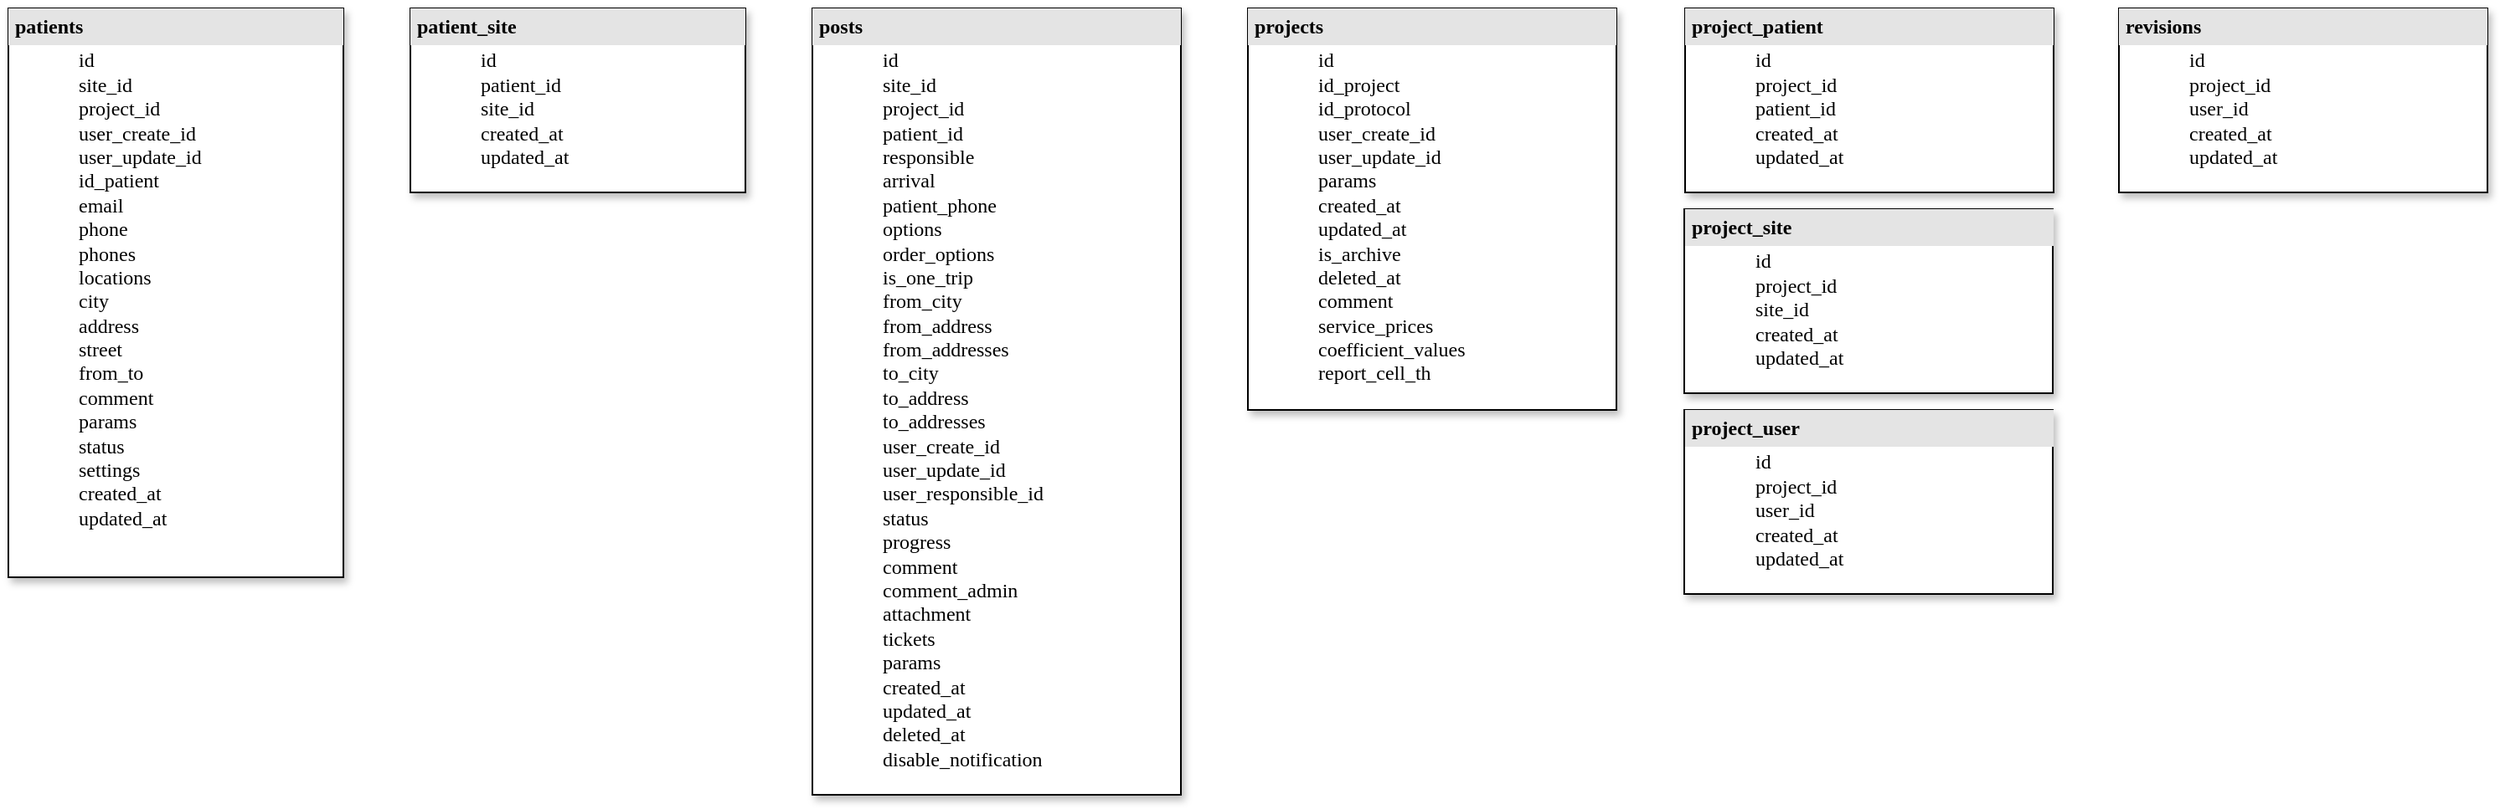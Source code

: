 <mxfile version="20.2.8" type="github">
  <diagram id="SMzGqe-6Oljgj9jPBrSD" name="Сторінка-1">
    <mxGraphModel dx="824" dy="604" grid="1" gridSize="10" guides="1" tooltips="1" connect="1" arrows="1" fold="1" page="1" pageScale="1" pageWidth="827" pageHeight="1169" math="0" shadow="0">
      <root>
        <mxCell id="0" />
        <mxCell id="1" parent="0" />
        <mxCell id="G4onokV0H2-CNhYM9Q8V-1" value="&lt;div style=&quot;box-sizing: border-box ; width: 100% ; background: #e4e4e4 ; padding: 2px&quot;&gt;&lt;div style=&quot;box-sizing: border-box; width: 100%; background-image: initial; background-position: initial; background-size: initial; background-repeat: initial; background-attachment: initial; background-origin: initial; background-clip: initial; padding: 2px;&quot;&gt;&lt;b&gt;patients&lt;/b&gt;&lt;/div&gt;&lt;/div&gt;&lt;table style=&quot;width: 100% ; font-size: 1em&quot; cellpadding=&quot;2&quot; cellspacing=&quot;0&quot;&gt;&lt;tbody&gt;&lt;tr&gt;&lt;td&gt;&lt;blockquote style=&quot;margin: 0px 0px 0px 40px; border: none; padding: 0px;&quot;&gt;&lt;span style=&quot;background-color: initial;&quot;&gt;id&lt;/span&gt;&lt;/blockquote&gt;&lt;blockquote style=&quot;margin: 0px 0px 0px 40px; border: none; padding: 0px;&quot;&gt;&lt;span style=&quot;background-color: initial;&quot;&gt;site_id&lt;br&gt;&lt;/span&gt;&lt;span style=&quot;background-color: initial;&quot;&gt;project_id&lt;br&gt;&lt;/span&gt;&lt;span style=&quot;background-color: initial;&quot;&gt;user_create_id&lt;br&gt;&lt;/span&gt;&lt;span style=&quot;background-color: initial;&quot;&gt;user_update_id&lt;br&gt;&lt;/span&gt;&lt;span style=&quot;background-color: initial;&quot;&gt;id_patient&amp;nbsp;&lt;br&gt;&lt;/span&gt;&lt;span style=&quot;background-color: initial;&quot;&gt;email&lt;br&gt;&lt;/span&gt;&lt;span style=&quot;background-color: initial;&quot;&gt;phone&lt;br&gt;&lt;/span&gt;&lt;span style=&quot;background-color: initial;&quot;&gt;phones&lt;br&gt;&lt;/span&gt;&lt;span style=&quot;background-color: initial;&quot;&gt;locations&lt;br&gt;&lt;/span&gt;&lt;span style=&quot;background-color: initial;&quot;&gt;city&lt;br&gt;&lt;/span&gt;&lt;span style=&quot;background-color: initial;&quot;&gt;address&lt;br&gt;&lt;/span&gt;&lt;span style=&quot;background-color: initial;&quot;&gt;street&lt;br&gt;&lt;/span&gt;&lt;span style=&quot;background-color: initial;&quot;&gt;from_to&lt;br&gt;&lt;/span&gt;&lt;span style=&quot;background-color: initial;&quot;&gt;comment&lt;br&gt;&lt;/span&gt;&lt;span style=&quot;background-color: initial;&quot;&gt;params&lt;br&gt;&lt;/span&gt;&lt;span style=&quot;background-color: initial;&quot;&gt;status&lt;br&gt;&lt;/span&gt;&lt;span style=&quot;background-color: initial;&quot;&gt;settings&lt;br&gt;&lt;/span&gt;&lt;span style=&quot;background-color: initial;&quot;&gt;created_at&lt;/span&gt;&lt;div&gt;updated_at&lt;/div&gt;&lt;/blockquote&gt;&lt;/td&gt;&lt;td&gt;&lt;/td&gt;&lt;/tr&gt;&lt;/tbody&gt;&lt;/table&gt;" style="verticalAlign=top;align=left;overflow=fill;html=1;rounded=0;shadow=1;comic=0;labelBackgroundColor=none;strokeWidth=1;fontFamily=Verdana;fontSize=12" parent="1" vertex="1">
          <mxGeometry x="130" y="180" width="200" height="340" as="geometry" />
        </mxCell>
        <mxCell id="vU3X-RxJvxoB5H2MKctx-15" value="&lt;div style=&quot;box-sizing: border-box ; width: 100% ; background: #e4e4e4 ; padding: 2px&quot;&gt;&lt;div style=&quot;box-sizing: border-box; width: 100%; background-image: initial; background-position: initial; background-size: initial; background-repeat: initial; background-attachment: initial; background-origin: initial; background-clip: initial; padding: 2px;&quot;&gt;&lt;b&gt;patient_site&lt;/b&gt;&lt;br&gt;&lt;/div&gt;&lt;/div&gt;&lt;table style=&quot;width: 100% ; font-size: 1em&quot; cellpadding=&quot;2&quot; cellspacing=&quot;0&quot;&gt;&lt;tbody&gt;&lt;tr&gt;&lt;td&gt;&lt;blockquote style=&quot;margin: 0px 0px 0px 40px; border: none; padding: 0px;&quot;&gt;id&amp;nbsp;&lt;/blockquote&gt;&lt;blockquote style=&quot;margin: 0px 0px 0px 40px; border: none; padding: 0px;&quot;&gt;patient_id&lt;/blockquote&gt;&lt;blockquote style=&quot;margin: 0px 0px 0px 40px; border: none; padding: 0px;&quot;&gt;site_id&lt;/blockquote&gt;&lt;blockquote style=&quot;margin: 0px 0px 0px 40px; border: none; padding: 0px;&quot;&gt;created_at&lt;/blockquote&gt;&lt;blockquote style=&quot;margin: 0px 0px 0px 40px; border: none; padding: 0px;&quot;&gt;&lt;span style=&quot;background-color: initial; font-size: 1em;&quot;&gt;updated_at&lt;/span&gt;&lt;/blockquote&gt;&lt;/td&gt;&lt;/tr&gt;&lt;/tbody&gt;&lt;/table&gt;" style="verticalAlign=top;align=left;overflow=fill;html=1;rounded=0;shadow=1;comic=0;labelBackgroundColor=none;strokeWidth=1;fontFamily=Verdana;fontSize=12" vertex="1" parent="1">
          <mxGeometry x="370" y="180" width="200" height="110" as="geometry" />
        </mxCell>
        <mxCell id="vU3X-RxJvxoB5H2MKctx-17" value="&lt;div style=&quot;box-sizing: border-box ; width: 100% ; background: #e4e4e4 ; padding: 2px&quot;&gt;&lt;div style=&quot;box-sizing: border-box; width: 100%; background-image: initial; background-position: initial; background-size: initial; background-repeat: initial; background-attachment: initial; background-origin: initial; background-clip: initial; padding: 2px;&quot;&gt;&lt;b&gt;posts&lt;/b&gt;&lt;br&gt;&lt;/div&gt;&lt;/div&gt;&lt;table style=&quot;width: 100% ; font-size: 1em&quot; cellpadding=&quot;2&quot; cellspacing=&quot;0&quot;&gt;&lt;tbody&gt;&lt;tr&gt;&lt;td&gt;&lt;blockquote style=&quot;margin: 0px 0px 0px 40px; border: none; padding: 0px;&quot;&gt;id&amp;nbsp;&lt;/blockquote&gt;&lt;blockquote style=&quot;margin: 0px 0px 0px 40px; border: none; padding: 0px;&quot;&gt;&lt;span style=&quot;font-size: 1em; background-color: initial;&quot;&gt;site_id&lt;/span&gt;&lt;/blockquote&gt;&lt;blockquote style=&quot;margin: 0px 0px 0px 40px; border: none; padding: 0px;&quot;&gt;&lt;span style=&quot;font-size: 1em; background-color: initial;&quot;&gt;project_id&lt;/span&gt;&lt;/blockquote&gt;&lt;blockquote style=&quot;margin: 0px 0px 0px 40px; border: none; padding: 0px;&quot;&gt;&lt;span style=&quot;font-size: 1em; background-color: initial;&quot;&gt;patient_id&amp;nbsp;&lt;/span&gt;&lt;/blockquote&gt;&lt;blockquote style=&quot;margin: 0px 0px 0px 40px; border: none; padding: 0px;&quot;&gt;&lt;span style=&quot;font-size: 1em; background-color: initial;&quot;&gt;responsible&lt;/span&gt;&lt;/blockquote&gt;&lt;blockquote style=&quot;margin: 0px 0px 0px 40px; border: none; padding: 0px;&quot;&gt;&lt;span style=&quot;font-size: 1em; background-color: initial;&quot;&gt;arrival&lt;/span&gt;&lt;/blockquote&gt;&lt;blockquote style=&quot;margin: 0px 0px 0px 40px; border: none; padding: 0px;&quot;&gt;&lt;span style=&quot;font-size: 1em; background-color: initial;&quot;&gt;patient_phone&lt;/span&gt;&lt;/blockquote&gt;&lt;blockquote style=&quot;margin: 0px 0px 0px 40px; border: none; padding: 0px;&quot;&gt;&lt;span style=&quot;font-size: 1em; background-color: initial;&quot;&gt;options&lt;/span&gt;&lt;/blockquote&gt;&lt;blockquote style=&quot;margin: 0px 0px 0px 40px; border: none; padding: 0px;&quot;&gt;&lt;span style=&quot;font-size: 1em; background-color: initial;&quot;&gt;order_options&lt;/span&gt;&lt;/blockquote&gt;&lt;blockquote style=&quot;margin: 0px 0px 0px 40px; border: none; padding: 0px;&quot;&gt;&lt;span style=&quot;font-size: 1em; background-color: initial;&quot;&gt;is_one_trip&lt;/span&gt;&lt;/blockquote&gt;&lt;blockquote style=&quot;margin: 0px 0px 0px 40px; border: none; padding: 0px;&quot;&gt;&lt;span style=&quot;font-size: 1em; background-color: initial;&quot;&gt;from_city&lt;/span&gt;&lt;/blockquote&gt;&lt;blockquote style=&quot;margin: 0px 0px 0px 40px; border: none; padding: 0px;&quot;&gt;&lt;span style=&quot;background-color: initial; font-size: 1em;&quot;&gt;from_address&lt;/span&gt;&lt;/blockquote&gt;&lt;blockquote style=&quot;margin: 0px 0px 0px 40px; border: none; padding: 0px;&quot;&gt;&lt;span style=&quot;font-size: 1em; background-color: initial;&quot;&gt;from_addresses&lt;/span&gt;&lt;/blockquote&gt;&lt;blockquote style=&quot;margin: 0px 0px 0px 40px; border: none; padding: 0px;&quot;&gt;&lt;span style=&quot;font-size: 1em; background-color: initial;&quot;&gt;to_city&lt;/span&gt;&lt;/blockquote&gt;&lt;blockquote style=&quot;margin: 0px 0px 0px 40px; border: none; padding: 0px;&quot;&gt;&lt;span style=&quot;font-size: 1em; background-color: initial;&quot;&gt;to_address&lt;/span&gt;&lt;/blockquote&gt;&lt;blockquote style=&quot;margin: 0px 0px 0px 40px; border: none; padding: 0px;&quot;&gt;&lt;span style=&quot;font-size: 1em; background-color: initial;&quot;&gt;to_addresses&lt;/span&gt;&lt;/blockquote&gt;&lt;blockquote style=&quot;margin: 0px 0px 0px 40px; border: none; padding: 0px;&quot;&gt;&lt;span style=&quot;font-size: 1em; background-color: initial;&quot;&gt;user_create_id&amp;nbsp;&lt;/span&gt;&lt;/blockquote&gt;&lt;blockquote style=&quot;margin: 0px 0px 0px 40px; border: none; padding: 0px;&quot;&gt;&lt;span style=&quot;font-size: 1em; background-color: initial;&quot;&gt;user_update_id&lt;/span&gt;&lt;/blockquote&gt;&lt;blockquote style=&quot;margin: 0px 0px 0px 40px; border: none; padding: 0px;&quot;&gt;&lt;span style=&quot;font-size: 1em; background-color: initial;&quot;&gt;user_responsible_id&lt;/span&gt;&lt;/blockquote&gt;&lt;blockquote style=&quot;margin: 0px 0px 0px 40px; border: none; padding: 0px;&quot;&gt;&lt;span style=&quot;font-size: 1em; background-color: initial;&quot;&gt;status&lt;/span&gt;&lt;/blockquote&gt;&lt;blockquote style=&quot;margin: 0px 0px 0px 40px; border: none; padding: 0px;&quot;&gt;&lt;span style=&quot;font-size: 1em; background-color: initial;&quot;&gt;progress&lt;/span&gt;&lt;/blockquote&gt;&lt;blockquote style=&quot;margin: 0px 0px 0px 40px; border: none; padding: 0px;&quot;&gt;&lt;span style=&quot;font-size: 1em; background-color: initial;&quot;&gt;comment&lt;/span&gt;&lt;/blockquote&gt;&lt;blockquote style=&quot;margin: 0px 0px 0px 40px; border: none; padding: 0px;&quot;&gt;&lt;span style=&quot;font-size: 1em; background-color: initial;&quot;&gt;comment_admin&lt;/span&gt;&lt;/blockquote&gt;&lt;blockquote style=&quot;margin: 0px 0px 0px 40px; border: none; padding: 0px;&quot;&gt;&lt;span style=&quot;font-size: 1em; background-color: initial;&quot;&gt;attachment&lt;/span&gt;&lt;/blockquote&gt;&lt;blockquote style=&quot;margin: 0px 0px 0px 40px; border: none; padding: 0px;&quot;&gt;&lt;span style=&quot;font-size: 1em; background-color: initial;&quot;&gt;tickets&lt;/span&gt;&lt;/blockquote&gt;&lt;blockquote style=&quot;margin: 0px 0px 0px 40px; border: none; padding: 0px;&quot;&gt;&lt;span style=&quot;font-size: 1em; background-color: initial;&quot;&gt;params&lt;/span&gt;&lt;/blockquote&gt;&lt;blockquote style=&quot;margin: 0px 0px 0px 40px; border: none; padding: 0px;&quot;&gt;&lt;span style=&quot;font-size: 1em; background-color: initial;&quot;&gt;created_at&lt;/span&gt;&lt;/blockquote&gt;&lt;blockquote style=&quot;margin: 0px 0px 0px 40px; border: none; padding: 0px;&quot;&gt;&lt;span style=&quot;font-size: 1em; background-color: initial;&quot;&gt;updated_at&lt;/span&gt;&lt;/blockquote&gt;&lt;blockquote style=&quot;margin: 0px 0px 0px 40px; border: none; padding: 0px;&quot;&gt;&lt;span style=&quot;font-size: 1em; background-color: initial;&quot;&gt;deleted_at&lt;/span&gt;&lt;/blockquote&gt;&lt;blockquote style=&quot;margin: 0px 0px 0px 40px; border: none; padding: 0px;&quot;&gt;&lt;span style=&quot;font-size: 1em; background-color: initial;&quot;&gt;disable_notification&lt;/span&gt;&lt;/blockquote&gt;&lt;/td&gt;&lt;/tr&gt;&lt;/tbody&gt;&lt;/table&gt;" style="verticalAlign=top;align=left;overflow=fill;html=1;rounded=0;shadow=1;comic=0;labelBackgroundColor=none;strokeWidth=1;fontFamily=Verdana;fontSize=12" vertex="1" parent="1">
          <mxGeometry x="610" y="180" width="220" height="470" as="geometry" />
        </mxCell>
        <mxCell id="vU3X-RxJvxoB5H2MKctx-18" value="&lt;div style=&quot;box-sizing: border-box ; width: 100% ; background: #e4e4e4 ; padding: 2px&quot;&gt;&lt;div style=&quot;box-sizing: border-box; width: 100%; background-image: initial; background-position: initial; background-size: initial; background-repeat: initial; background-attachment: initial; background-origin: initial; background-clip: initial; padding: 2px;&quot;&gt;&lt;b&gt;projects&lt;/b&gt;&lt;br&gt;&lt;/div&gt;&lt;/div&gt;&lt;table style=&quot;width: 100% ; font-size: 1em&quot; cellpadding=&quot;2&quot; cellspacing=&quot;0&quot;&gt;&lt;tbody&gt;&lt;tr&gt;&lt;td&gt;&lt;blockquote style=&quot;margin: 0px 0px 0px 40px; border: none; padding: 0px;&quot;&gt;id&amp;nbsp;&lt;/blockquote&gt;&lt;blockquote style=&quot;margin: 0px 0px 0px 40px; border: none; padding: 0px;&quot;&gt;&lt;span style=&quot;font-size: 1em; background-color: initial;&quot;&gt;id_project&lt;/span&gt;&lt;/blockquote&gt;&lt;blockquote style=&quot;margin: 0px 0px 0px 40px; border: none; padding: 0px;&quot;&gt;&lt;span style=&quot;font-size: 1em; background-color: initial;&quot;&gt;id_protocol&lt;/span&gt;&lt;/blockquote&gt;&lt;blockquote style=&quot;margin: 0px 0px 0px 40px; border: none; padding: 0px;&quot;&gt;&lt;span style=&quot;font-size: 1em; background-color: initial;&quot;&gt;user_create_id&lt;/span&gt;&lt;/blockquote&gt;&lt;blockquote style=&quot;margin: 0px 0px 0px 40px; border: none; padding: 0px;&quot;&gt;&lt;span style=&quot;font-size: 1em; background-color: initial;&quot;&gt;user_update_id&lt;/span&gt;&lt;/blockquote&gt;&lt;blockquote style=&quot;margin: 0px 0px 0px 40px; border: none; padding: 0px;&quot;&gt;&lt;span style=&quot;font-size: 1em; background-color: initial;&quot;&gt;params&lt;/span&gt;&lt;/blockquote&gt;&lt;blockquote style=&quot;margin: 0px 0px 0px 40px; border: none; padding: 0px;&quot;&gt;&lt;span style=&quot;font-size: 1em; background-color: initial;&quot;&gt;created_at&lt;/span&gt;&lt;/blockquote&gt;&lt;blockquote style=&quot;margin: 0px 0px 0px 40px; border: none; padding: 0px;&quot;&gt;&lt;span style=&quot;font-size: 1em; background-color: initial;&quot;&gt;updated_at&lt;/span&gt;&lt;/blockquote&gt;&lt;blockquote style=&quot;margin: 0px 0px 0px 40px; border: none; padding: 0px;&quot;&gt;&lt;span style=&quot;font-size: 1em; background-color: initial;&quot;&gt;is_archive&lt;/span&gt;&lt;/blockquote&gt;&lt;blockquote style=&quot;margin: 0px 0px 0px 40px; border: none; padding: 0px;&quot;&gt;&lt;span style=&quot;font-size: 1em; background-color: initial;&quot;&gt;deleted_at&lt;/span&gt;&lt;/blockquote&gt;&lt;blockquote style=&quot;margin: 0px 0px 0px 40px; border: none; padding: 0px;&quot;&gt;&lt;span style=&quot;font-size: 1em; background-color: initial;&quot;&gt;comment&lt;/span&gt;&lt;/blockquote&gt;&lt;blockquote style=&quot;margin: 0px 0px 0px 40px; border: none; padding: 0px;&quot;&gt;&lt;span style=&quot;font-size: 1em; background-color: initial;&quot;&gt;service_prices&lt;/span&gt;&lt;/blockquote&gt;&lt;blockquote style=&quot;margin: 0px 0px 0px 40px; border: none; padding: 0px;&quot;&gt;&lt;span style=&quot;font-size: 1em; background-color: initial;&quot;&gt;coefficient_values&lt;/span&gt;&lt;/blockquote&gt;&lt;blockquote style=&quot;margin: 0px 0px 0px 40px; border: none; padding: 0px;&quot;&gt;&lt;span style=&quot;font-size: 1em; background-color: initial;&quot;&gt;report_cell_th&lt;/span&gt;&lt;/blockquote&gt;&lt;blockquote style=&quot;margin: 0px 0px 0px 40px; border: none; padding: 0px;&quot;&gt;&lt;div&gt;&lt;br&gt;&lt;/div&gt;&lt;/blockquote&gt;&lt;/td&gt;&lt;/tr&gt;&lt;/tbody&gt;&lt;/table&gt;" style="verticalAlign=top;align=left;overflow=fill;html=1;rounded=0;shadow=1;comic=0;labelBackgroundColor=none;strokeWidth=1;fontFamily=Verdana;fontSize=12" vertex="1" parent="1">
          <mxGeometry x="870" y="180" width="220" height="240" as="geometry" />
        </mxCell>
        <mxCell id="vU3X-RxJvxoB5H2MKctx-19" value="&lt;div style=&quot;box-sizing: border-box ; width: 100% ; background: #e4e4e4 ; padding: 2px&quot;&gt;&lt;div style=&quot;box-sizing: border-box; width: 100%; background-image: initial; background-position: initial; background-size: initial; background-repeat: initial; background-attachment: initial; background-origin: initial; background-clip: initial; padding: 2px;&quot;&gt;&lt;b&gt;project_patient&lt;/b&gt;&lt;br&gt;&lt;/div&gt;&lt;/div&gt;&lt;table style=&quot;width: 100% ; font-size: 1em&quot; cellpadding=&quot;2&quot; cellspacing=&quot;0&quot;&gt;&lt;tbody&gt;&lt;tr&gt;&lt;td&gt;&lt;blockquote style=&quot;margin: 0px 0px 0px 40px; border: none; padding: 0px;&quot;&gt;id&amp;nbsp;&lt;/blockquote&gt;&lt;blockquote style=&quot;margin: 0px 0px 0px 40px; border: none; padding: 0px;&quot;&gt;&lt;span style=&quot;font-size: 1em; background-color: initial;&quot;&gt;project_id&lt;/span&gt;&lt;/blockquote&gt;&lt;blockquote style=&quot;margin: 0px 0px 0px 40px; border: none; padding: 0px;&quot;&gt;&lt;span style=&quot;font-size: 1em; background-color: initial;&quot;&gt;patient_id&lt;/span&gt;&lt;/blockquote&gt;&lt;blockquote style=&quot;margin: 0px 0px 0px 40px; border: none; padding: 0px;&quot;&gt;&lt;span style=&quot;font-size: 1em; background-color: initial;&quot;&gt;created_at&lt;/span&gt;&lt;/blockquote&gt;&lt;blockquote style=&quot;margin: 0px 0px 0px 40px; border: none; padding: 0px;&quot;&gt;&lt;span style=&quot;font-size: 1em; background-color: initial;&quot;&gt;updated_at&lt;/span&gt;&lt;/blockquote&gt;&lt;blockquote style=&quot;margin: 0px 0px 0px 40px; border: none; padding: 0px;&quot;&gt;&lt;div&gt;&lt;br&gt;&lt;/div&gt;&lt;/blockquote&gt;&lt;/td&gt;&lt;/tr&gt;&lt;/tbody&gt;&lt;/table&gt;" style="verticalAlign=top;align=left;overflow=fill;html=1;rounded=0;shadow=1;comic=0;labelBackgroundColor=none;strokeWidth=1;fontFamily=Verdana;fontSize=12" vertex="1" parent="1">
          <mxGeometry x="1131" y="180" width="220" height="110" as="geometry" />
        </mxCell>
        <mxCell id="vU3X-RxJvxoB5H2MKctx-20" value="&lt;div style=&quot;box-sizing: border-box ; width: 100% ; background: #e4e4e4 ; padding: 2px&quot;&gt;&lt;div style=&quot;box-sizing: border-box; width: 100%; background-image: initial; background-position: initial; background-size: initial; background-repeat: initial; background-attachment: initial; background-origin: initial; background-clip: initial; padding: 2px;&quot;&gt;&lt;b&gt;project_site&lt;/b&gt;&lt;br&gt;&lt;/div&gt;&lt;/div&gt;&lt;table style=&quot;width: 100% ; font-size: 1em&quot; cellpadding=&quot;2&quot; cellspacing=&quot;0&quot;&gt;&lt;tbody&gt;&lt;tr&gt;&lt;td&gt;&lt;blockquote style=&quot;margin: 0px 0px 0px 40px; border: none; padding: 0px;&quot;&gt;id&amp;nbsp;&lt;/blockquote&gt;&lt;blockquote style=&quot;margin: 0px 0px 0px 40px; border: none; padding: 0px;&quot;&gt;&lt;span style=&quot;font-size: 1em; background-color: initial;&quot;&gt;project_id&lt;/span&gt;&lt;/blockquote&gt;&lt;blockquote style=&quot;margin: 0px 0px 0px 40px; border: none; padding: 0px;&quot;&gt;&lt;span style=&quot;font-size: 1em; background-color: initial;&quot;&gt;site_id&lt;/span&gt;&lt;/blockquote&gt;&lt;blockquote style=&quot;margin: 0px 0px 0px 40px; border: none; padding: 0px;&quot;&gt;&lt;span style=&quot;font-size: 1em; background-color: initial;&quot;&gt;created_at&lt;/span&gt;&lt;/blockquote&gt;&lt;blockquote style=&quot;margin: 0px 0px 0px 40px; border: none; padding: 0px;&quot;&gt;&lt;span style=&quot;font-size: 1em; background-color: initial;&quot;&gt;updated_at&lt;/span&gt;&lt;/blockquote&gt;&lt;blockquote style=&quot;margin: 0px 0px 0px 40px; border: none; padding: 0px;&quot;&gt;&lt;div&gt;&lt;br&gt;&lt;/div&gt;&lt;/blockquote&gt;&lt;/td&gt;&lt;/tr&gt;&lt;/tbody&gt;&lt;/table&gt;" style="verticalAlign=top;align=left;overflow=fill;html=1;rounded=0;shadow=1;comic=0;labelBackgroundColor=none;strokeWidth=1;fontFamily=Verdana;fontSize=12" vertex="1" parent="1">
          <mxGeometry x="1130.5" y="300" width="220" height="110" as="geometry" />
        </mxCell>
        <mxCell id="vU3X-RxJvxoB5H2MKctx-21" value="&lt;div style=&quot;box-sizing: border-box ; width: 100% ; background: #e4e4e4 ; padding: 2px&quot;&gt;&lt;div style=&quot;box-sizing: border-box; width: 100%; background-image: initial; background-position: initial; background-size: initial; background-repeat: initial; background-attachment: initial; background-origin: initial; background-clip: initial; padding: 2px;&quot;&gt;&lt;b&gt;project_user&lt;/b&gt;&lt;br&gt;&lt;/div&gt;&lt;/div&gt;&lt;table style=&quot;width: 100% ; font-size: 1em&quot; cellpadding=&quot;2&quot; cellspacing=&quot;0&quot;&gt;&lt;tbody&gt;&lt;tr&gt;&lt;td&gt;&lt;blockquote style=&quot;margin: 0px 0px 0px 40px; border: none; padding: 0px;&quot;&gt;id&amp;nbsp;&lt;/blockquote&gt;&lt;blockquote style=&quot;margin: 0px 0px 0px 40px; border: none; padding: 0px;&quot;&gt;&lt;span style=&quot;font-size: 1em; background-color: initial;&quot;&gt;project_id&lt;/span&gt;&lt;/blockquote&gt;&lt;blockquote style=&quot;margin: 0px 0px 0px 40px; border: none; padding: 0px;&quot;&gt;&lt;span style=&quot;background-color: initial;&quot;&gt;user&lt;/span&gt;&lt;span style=&quot;font-size: 1em; background-color: initial;&quot;&gt;_id&lt;/span&gt;&lt;/blockquote&gt;&lt;blockquote style=&quot;margin: 0px 0px 0px 40px; border: none; padding: 0px;&quot;&gt;&lt;span style=&quot;font-size: 1em; background-color: initial;&quot;&gt;created_at&lt;/span&gt;&lt;/blockquote&gt;&lt;blockquote style=&quot;margin: 0px 0px 0px 40px; border: none; padding: 0px;&quot;&gt;&lt;span style=&quot;font-size: 1em; background-color: initial;&quot;&gt;updated_at&lt;/span&gt;&lt;/blockquote&gt;&lt;blockquote style=&quot;margin: 0px 0px 0px 40px; border: none; padding: 0px;&quot;&gt;&lt;div&gt;&lt;br&gt;&lt;/div&gt;&lt;/blockquote&gt;&lt;/td&gt;&lt;/tr&gt;&lt;/tbody&gt;&lt;/table&gt;" style="verticalAlign=top;align=left;overflow=fill;html=1;rounded=0;shadow=1;comic=0;labelBackgroundColor=none;strokeWidth=1;fontFamily=Verdana;fontSize=12" vertex="1" parent="1">
          <mxGeometry x="1130.5" y="420" width="220" height="110" as="geometry" />
        </mxCell>
        <mxCell id="vU3X-RxJvxoB5H2MKctx-22" value="&lt;div style=&quot;box-sizing: border-box ; width: 100% ; background: #e4e4e4 ; padding: 2px&quot;&gt;&lt;div style=&quot;box-sizing: border-box; width: 100%; background-image: initial; background-position: initial; background-size: initial; background-repeat: initial; background-attachment: initial; background-origin: initial; background-clip: initial; padding: 2px;&quot;&gt;&lt;b&gt;revisions&lt;/b&gt;&lt;br&gt;&lt;/div&gt;&lt;/div&gt;&lt;table style=&quot;width: 100% ; font-size: 1em&quot; cellpadding=&quot;2&quot; cellspacing=&quot;0&quot;&gt;&lt;tbody&gt;&lt;tr&gt;&lt;td&gt;&lt;blockquote style=&quot;margin: 0px 0px 0px 40px; border: none; padding: 0px;&quot;&gt;id&amp;nbsp;&lt;/blockquote&gt;&lt;blockquote style=&quot;margin: 0px 0px 0px 40px; border: none; padding: 0px;&quot;&gt;&lt;span style=&quot;font-size: 1em; background-color: initial;&quot;&gt;project_id&lt;/span&gt;&lt;/blockquote&gt;&lt;blockquote style=&quot;margin: 0px 0px 0px 40px; border: none; padding: 0px;&quot;&gt;&lt;span style=&quot;background-color: initial;&quot;&gt;user&lt;/span&gt;&lt;span style=&quot;font-size: 1em; background-color: initial;&quot;&gt;_id&lt;/span&gt;&lt;/blockquote&gt;&lt;blockquote style=&quot;margin: 0px 0px 0px 40px; border: none; padding: 0px;&quot;&gt;&lt;span style=&quot;font-size: 1em; background-color: initial;&quot;&gt;created_at&lt;/span&gt;&lt;/blockquote&gt;&lt;blockquote style=&quot;margin: 0px 0px 0px 40px; border: none; padding: 0px;&quot;&gt;&lt;span style=&quot;font-size: 1em; background-color: initial;&quot;&gt;updated_at&lt;/span&gt;&lt;/blockquote&gt;&lt;blockquote style=&quot;margin: 0px 0px 0px 40px; border: none; padding: 0px;&quot;&gt;&lt;div&gt;&lt;br&gt;&lt;/div&gt;&lt;/blockquote&gt;&lt;/td&gt;&lt;/tr&gt;&lt;/tbody&gt;&lt;/table&gt;" style="verticalAlign=top;align=left;overflow=fill;html=1;rounded=0;shadow=1;comic=0;labelBackgroundColor=none;strokeWidth=1;fontFamily=Verdana;fontSize=12" vertex="1" parent="1">
          <mxGeometry x="1390" y="180" width="220" height="110" as="geometry" />
        </mxCell>
      </root>
    </mxGraphModel>
  </diagram>
</mxfile>
